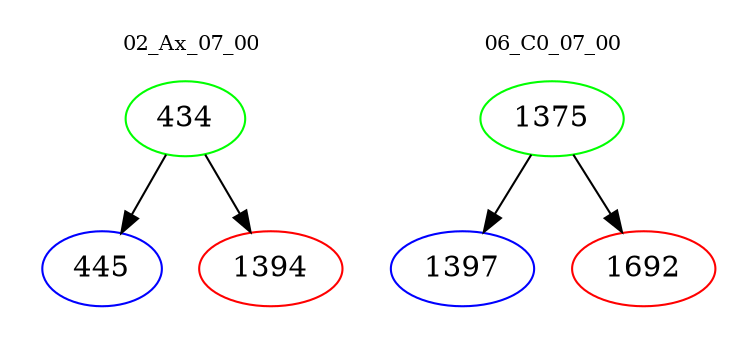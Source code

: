 digraph{
subgraph cluster_0 {
color = white
label = "02_Ax_07_00";
fontsize=10;
T0_434 [label="434", color="green"]
T0_434 -> T0_445 [color="black"]
T0_445 [label="445", color="blue"]
T0_434 -> T0_1394 [color="black"]
T0_1394 [label="1394", color="red"]
}
subgraph cluster_1 {
color = white
label = "06_C0_07_00";
fontsize=10;
T1_1375 [label="1375", color="green"]
T1_1375 -> T1_1397 [color="black"]
T1_1397 [label="1397", color="blue"]
T1_1375 -> T1_1692 [color="black"]
T1_1692 [label="1692", color="red"]
}
}
